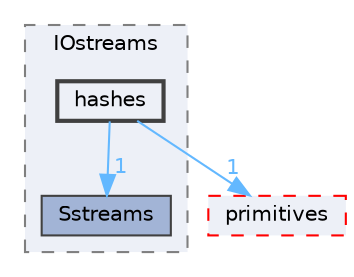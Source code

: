 digraph "src/OpenFOAM/db/IOstreams/hashes"
{
 // LATEX_PDF_SIZE
  bgcolor="transparent";
  edge [fontname=Helvetica,fontsize=10,labelfontname=Helvetica,labelfontsize=10];
  node [fontname=Helvetica,fontsize=10,shape=box,height=0.2,width=0.4];
  compound=true
  subgraph clusterdir_466e4f5b4cc1582939ab4ceba36098d8 {
    graph [ bgcolor="#edf0f7", pencolor="grey50", label="IOstreams", fontname=Helvetica,fontsize=10 style="filled,dashed", URL="dir_466e4f5b4cc1582939ab4ceba36098d8.html",tooltip=""]
  dir_05a8697d464c96d3323cd908b61b5361 [label="Sstreams", fillcolor="#a2b4d6", color="grey25", style="filled", URL="dir_05a8697d464c96d3323cd908b61b5361.html",tooltip=""];
  dir_797c075bff509a8293e58eac1ad5720f [label="hashes", fillcolor="#edf0f7", color="grey25", style="filled,bold", URL="dir_797c075bff509a8293e58eac1ad5720f.html",tooltip=""];
  }
  dir_3e50f45338116b169052b428016851aa [label="primitives", fillcolor="#edf0f7", color="red", style="filled,dashed", URL="dir_3e50f45338116b169052b428016851aa.html",tooltip=""];
  dir_797c075bff509a8293e58eac1ad5720f->dir_05a8697d464c96d3323cd908b61b5361 [headlabel="1", labeldistance=1.5 headhref="dir_001700_003741.html" href="dir_001700_003741.html" color="steelblue1" fontcolor="steelblue1"];
  dir_797c075bff509a8293e58eac1ad5720f->dir_3e50f45338116b169052b428016851aa [headlabel="1", labeldistance=1.5 headhref="dir_001700_003069.html" href="dir_001700_003069.html" color="steelblue1" fontcolor="steelblue1"];
}
